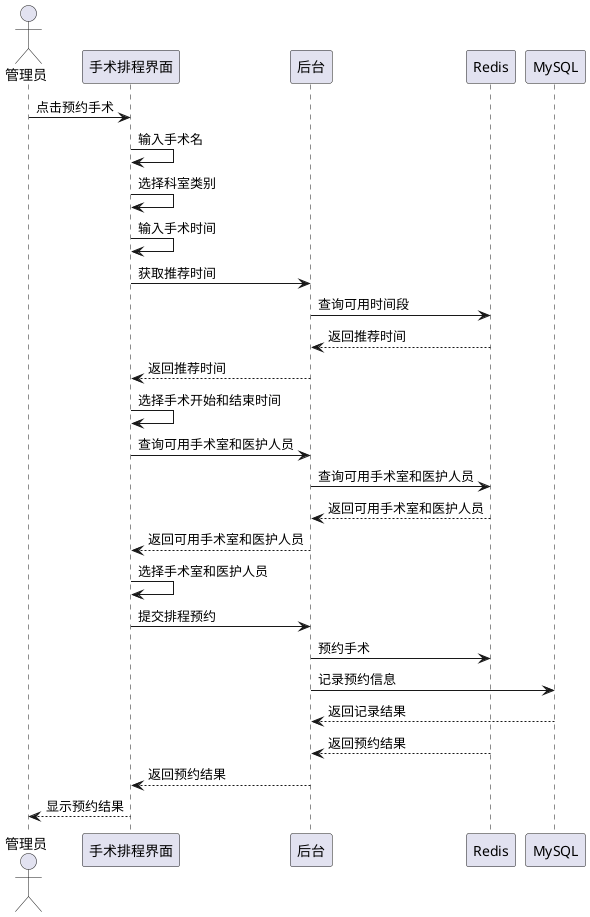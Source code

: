 @startuml
actor "管理员" as Admin
participant "手术排程界面" as SchedulePage
participant "后台" as Backend
participant "Redis" as Database
participant "MySQL" as Mysql
Admin -> SchedulePage: 点击预约手术
SchedulePage -> SchedulePage: 输入手术名
SchedulePage -> SchedulePage: 选择科室类别
SchedulePage -> SchedulePage: 输入手术时间
SchedulePage -> Backend: 获取推荐时间
Backend -> Database: 查询可用时间段
Database --> Backend: 返回推荐时间
Backend --> SchedulePage: 返回推荐时间
SchedulePage -> SchedulePage: 选择手术开始和结束时间
SchedulePage -> Backend: 查询可用手术室和医护人员
Backend -> Database: 查询可用手术室和医护人员
Database --> Backend: 返回可用手术室和医护人员
Backend --> SchedulePage: 返回可用手术室和医护人员
SchedulePage -> SchedulePage: 选择手术室和医护人员
SchedulePage -> Backend: 提交排程预约
Backend -> Database: 预约手术
Backend -> Mysql: 记录预约信息
Mysql --> Backend: 返回记录结果
Database --> Backend: 返回预约结果
Backend --> SchedulePage: 返回预约结果
SchedulePage --> Admin: 显示预约结果
@enduml
